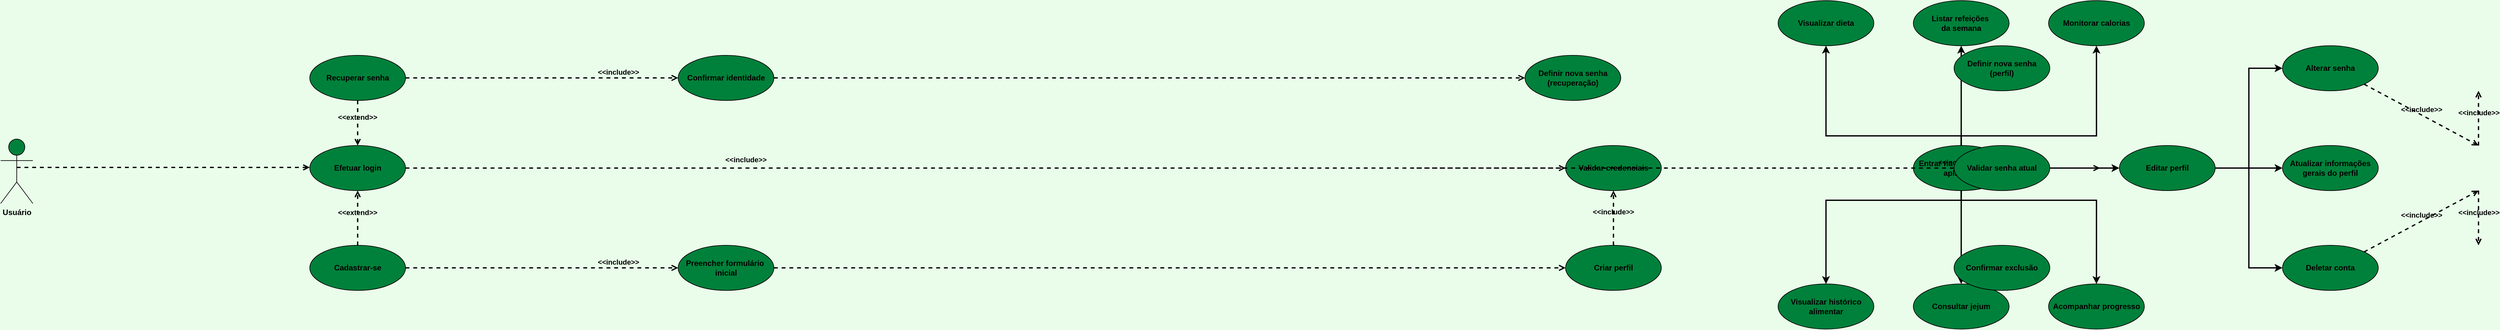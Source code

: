 <mxfile version="27.1.4">
  <diagram name="Página-1" id="VpqWFizLWBl7uZToy6sP">
    <mxGraphModel dx="1042" dy="574" grid="1" gridSize="10" guides="1" tooltips="1" connect="1" arrows="1" fold="1" page="1" pageScale="1" pageWidth="827" pageHeight="1169" background="light-dark(#E9FDEA,#E9FDEA)" math="0" shadow="0">
      <root>
        <mxCell id="0" />
        <mxCell id="1" parent="0" />
        <mxCell id="2SMcXpaMJ3ifrrONPYiS-1" value="&lt;font style=&quot;color: light-dark(rgb(0, 0, 0), rgb(4, 4, 4));&quot;&gt;Usuário&lt;/font&gt;" style="shape=umlActor;verticalLabelPosition=bottom;verticalAlign=top;html=1;outlineConnect=0;strokeColor=light-dark(#000000,#000000);fontColor=light-dark(#000000,#FFFFFF);fontStyle=1;fillColor=light-dark(#00813B,#00813B);" parent="1" vertex="1">
          <mxGeometry x="40" y="600" width="50" height="100" as="geometry" />
        </mxCell>
        <mxCell id="2SMcXpaMJ3ifrrONPYiS-2" value="&lt;span&gt;Efetuar login&lt;/span&gt;" style="ellipse;whiteSpace=wrap;html=1;strokeColor=light-dark(#000000,#000000);fontColor=light-dark(#000000,#FFFFFF);fillColor=light-dark(#00813B,#00813B);fontStyle=1" parent="1" vertex="1">
          <mxGeometry x="520" y="610" width="148.75" height="70" as="geometry" />
        </mxCell>
        <mxCell id="2SMcXpaMJ3ifrrONPYiS-9" value="Cadastrar-se" style="ellipse;whiteSpace=wrap;html=1;strokeColor=light-dark(#000000,#000000);fontColor=light-dark(#000000,#FFFFFF);fontStyle=1;fillColor=light-dark(#00813B,#00813B);" parent="1" vertex="1">
          <mxGeometry x="520" y="765" width="148.75" height="70" as="geometry" />
        </mxCell>
        <mxCell id="2SMcXpaMJ3ifrrONPYiS-14" value="Validar credenciais" style="ellipse;whiteSpace=wrap;html=1;strokeColor=light-dark(#000000,#000000);fontColor=light-dark(#000000,#FFFFFF);fontStyle=1;fillColor=light-dark(#00813B,#00813B);" parent="1" vertex="1">
          <mxGeometry x="2470" y="610" width="148.75" height="70" as="geometry" />
        </mxCell>
        <mxCell id="2SMcXpaMJ3ifrrONPYiS-15" value="&lt;font style=&quot;color: light-dark(rgb(0, 0, 0), rgb(4, 4, 4));&quot;&gt;&amp;lt;&amp;lt;include&amp;gt;&amp;gt;&lt;/font&gt;" style="html=1;verticalAlign=bottom;labelBackgroundColor=none;endArrow=open;endFill=0;dashed=1;rounded=0;exitX=1;exitY=0.5;exitDx=0;exitDy=0;entryX=0;entryY=0.5;entryDx=0;entryDy=0;strokeColor=light-dark(#000000,#000000);fontColor=light-dark(#000000,#FFFFFF);fontStyle=1;strokeWidth=2;" parent="1" source="2SMcXpaMJ3ifrrONPYiS-2" target="2SMcXpaMJ3ifrrONPYiS-14" edge="1">
          <mxGeometry x="-0.414" y="4" width="160" relative="1" as="geometry">
            <mxPoint x="380" y="650" as="sourcePoint" />
            <mxPoint x="480" y="650" as="targetPoint" />
            <mxPoint as="offset" />
          </mxGeometry>
        </mxCell>
        <mxCell id="2SMcXpaMJ3ifrrONPYiS-18" value="Preencher formulário&amp;nbsp;&lt;div&gt;inicial&lt;/div&gt;" style="ellipse;whiteSpace=wrap;html=1;strokeColor=light-dark(#000000,#000000);fontColor=light-dark(#000000,#FFFFFF);fontStyle=1;fillColor=light-dark(#00813B,#00813B);" parent="1" vertex="1">
          <mxGeometry x="1092" y="765" width="148.75" height="70" as="geometry" />
        </mxCell>
        <mxCell id="2SMcXpaMJ3ifrrONPYiS-19" value="&lt;font style=&quot;color: light-dark(rgb(0, 0, 0), rgb(0, 0, 0));&quot;&gt;&amp;lt;&amp;lt;include&amp;gt;&amp;gt;&lt;/font&gt;" style="html=1;verticalAlign=bottom;labelBackgroundColor=none;endArrow=open;endFill=0;dashed=1;rounded=0;exitX=1;exitY=0.5;exitDx=0;exitDy=0;entryX=0;entryY=0.5;entryDx=0;entryDy=0;strokeColor=light-dark(#000000,#000000);fontColor=light-dark(#000000,#FFFFFF);fontStyle=1;strokeWidth=2;" parent="1" source="2SMcXpaMJ3ifrrONPYiS-9" target="2SMcXpaMJ3ifrrONPYiS-18" edge="1">
          <mxGeometry x="0.565" width="160" relative="1" as="geometry">
            <mxPoint x="590" y="860" as="sourcePoint" />
            <mxPoint x="691" y="860" as="targetPoint" />
            <mxPoint x="-1" as="offset" />
          </mxGeometry>
        </mxCell>
        <mxCell id="2SMcXpaMJ3ifrrONPYiS-20" value="Criar perfil" style="ellipse;whiteSpace=wrap;html=1;strokeColor=light-dark(#000000,#000000);fontColor=light-dark(#000000,#FFFFFF);fontStyle=1;fillColor=light-dark(#00813B,#00813B);" parent="1" vertex="1">
          <mxGeometry x="2470" y="765" width="148.75" height="70" as="geometry" />
        </mxCell>
        <mxCell id="2SMcXpaMJ3ifrrONPYiS-21" value="" style="html=1;verticalAlign=bottom;labelBackgroundColor=none;endArrow=open;endFill=0;dashed=1;rounded=0;exitX=1;exitY=0.5;exitDx=0;exitDy=0;entryX=0;entryY=0.5;entryDx=0;entryDy=0;strokeColor=light-dark(#000000,#000000);fontColor=light-dark(#000000,#FFFFFF);fontStyle=1;strokeWidth=2;" parent="1" source="2SMcXpaMJ3ifrrONPYiS-18" target="2SMcXpaMJ3ifrrONPYiS-20" edge="1">
          <mxGeometry x="0.782" width="160" relative="1" as="geometry">
            <mxPoint x="830" y="925" as="sourcePoint" />
            <mxPoint x="830" y="1005" as="targetPoint" />
            <mxPoint as="offset" />
          </mxGeometry>
        </mxCell>
        <mxCell id="2SMcXpaMJ3ifrrONPYiS-23" value="&lt;font style=&quot;color: light-dark(rgb(0, 0, 0), rgb(0, 0, 0));&quot;&gt;&amp;lt;&amp;lt;include&amp;gt;&amp;gt;&lt;/font&gt;" style="html=1;verticalAlign=bottom;labelBackgroundColor=none;endArrow=open;endFill=0;dashed=1;rounded=0;exitX=0.5;exitY=0;exitDx=0;exitDy=0;entryX=0.5;entryY=1;entryDx=0;entryDy=0;strokeColor=light-dark(#000000,#000000);fontColor=light-dark(#000000,#FFFFFF);fontStyle=1;strokeWidth=2;" parent="1" source="2SMcXpaMJ3ifrrONPYiS-20" target="2SMcXpaMJ3ifrrONPYiS-14" edge="1">
          <mxGeometry x="0.007" width="160" relative="1" as="geometry">
            <mxPoint x="1910" y="735" as="sourcePoint" />
            <mxPoint x="2001" y="735" as="targetPoint" />
            <mxPoint as="offset" />
          </mxGeometry>
        </mxCell>
        <mxCell id="2SMcXpaMJ3ifrrONPYiS-24" value="Visualizar dieta" style="ellipse;whiteSpace=wrap;html=1;strokeColor=light-dark(#000000,#000000);fontColor=light-dark(#000000,#FFFFFF);fontStyle=1;fillColor=light-dark(#00813B,#00813B);" parent="1" vertex="1">
          <mxGeometry x="2800" y="385" width="148.75" height="70" as="geometry" />
        </mxCell>
        <mxCell id="2SMcXpaMJ3ifrrONPYiS-26" value="Monitorar calorias" style="ellipse;whiteSpace=wrap;html=1;strokeColor=light-dark(#000000,#000000);fontColor=light-dark(#000000,#FFFFFF);fontStyle=1;fillColor=light-dark(#00813B,#00813B);" parent="1" vertex="1">
          <mxGeometry x="3220" y="385" width="148.75" height="70" as="geometry" />
        </mxCell>
        <mxCell id="2SMcXpaMJ3ifrrONPYiS-28" value="Acompanhar progresso" style="ellipse;whiteSpace=wrap;html=1;strokeColor=light-dark(#000000,#000000);fontColor=light-dark(#000000,#FFFFFF);fontStyle=1;fillColor=light-dark(#00813B,#00813B);" parent="1" vertex="1">
          <mxGeometry x="3220" y="825" width="148.75" height="70" as="geometry" />
        </mxCell>
        <mxCell id="2SMcXpaMJ3ifrrONPYiS-30" value="Visualizar histórico alimentar" style="ellipse;whiteSpace=wrap;html=1;strokeColor=light-dark(#000000,#000000);fontColor=light-dark(#000000,#FFFFFF);fontStyle=1;fillColor=light-dark(#00813B,#00813B);" parent="1" vertex="1">
          <mxGeometry x="2800" y="825" width="148.75" height="70" as="geometry" />
        </mxCell>
        <mxCell id="2SMcXpaMJ3ifrrONPYiS-32" value="Listar refeições&amp;nbsp;&lt;div&gt;da semana&lt;/div&gt;" style="ellipse;whiteSpace=wrap;html=1;strokeColor=light-dark(#000000,#000000);fontColor=light-dark(#000000,#FFFFFF);fontStyle=1;fillColor=light-dark(#00813B,#00813B);" parent="1" vertex="1">
          <mxGeometry x="3010" y="385" width="148.75" height="70" as="geometry" />
        </mxCell>
        <mxCell id="2SMcXpaMJ3ifrrONPYiS-34" value="Consultar jejum" style="ellipse;whiteSpace=wrap;html=1;strokeColor=light-dark(#000000,#000000);fontColor=light-dark(#000000,#FFFFFF);fontStyle=1;fillColor=light-dark(#00813B,#00813B);" parent="1" vertex="1">
          <mxGeometry x="3010" y="825" width="148.75" height="70" as="geometry" />
        </mxCell>
        <mxCell id="5LTry7u2sFWVebNsQszs-2" style="edgeStyle=orthogonalEdgeStyle;rounded=0;orthogonalLoop=1;jettySize=auto;html=1;entryX=0;entryY=0.5;entryDx=0;entryDy=0;strokeWidth=2;strokeColor=light-dark(#000000,#000000);" parent="1" source="2SMcXpaMJ3ifrrONPYiS-38" target="2SMcXpaMJ3ifrrONPYiS-51" edge="1">
          <mxGeometry relative="1" as="geometry" />
        </mxCell>
        <mxCell id="5LTry7u2sFWVebNsQszs-3" style="edgeStyle=orthogonalEdgeStyle;rounded=0;orthogonalLoop=1;jettySize=auto;html=1;entryX=0.5;entryY=1;entryDx=0;entryDy=0;strokeColor=light-dark(#000000,#000000);strokeWidth=2;" parent="1" source="2SMcXpaMJ3ifrrONPYiS-38" target="2SMcXpaMJ3ifrrONPYiS-24" edge="1">
          <mxGeometry relative="1" as="geometry">
            <Array as="points">
              <mxPoint x="3084" y="595" />
              <mxPoint x="2874" y="595" />
            </Array>
          </mxGeometry>
        </mxCell>
        <mxCell id="5LTry7u2sFWVebNsQszs-4" style="edgeStyle=orthogonalEdgeStyle;rounded=0;orthogonalLoop=1;jettySize=auto;html=1;entryX=0.5;entryY=1;entryDx=0;entryDy=0;strokeWidth=2;strokeColor=light-dark(#000000,#000000);" parent="1" source="2SMcXpaMJ3ifrrONPYiS-38" target="2SMcXpaMJ3ifrrONPYiS-32" edge="1">
          <mxGeometry relative="1" as="geometry" />
        </mxCell>
        <mxCell id="5LTry7u2sFWVebNsQszs-5" style="edgeStyle=orthogonalEdgeStyle;rounded=0;orthogonalLoop=1;jettySize=auto;html=1;entryX=0.5;entryY=1;entryDx=0;entryDy=0;strokeWidth=2;strokeColor=light-dark(#000000,#000000);" parent="1" source="2SMcXpaMJ3ifrrONPYiS-38" target="2SMcXpaMJ3ifrrONPYiS-26" edge="1">
          <mxGeometry relative="1" as="geometry">
            <Array as="points">
              <mxPoint x="3084" y="595" />
              <mxPoint x="3294" y="595" />
            </Array>
          </mxGeometry>
        </mxCell>
        <mxCell id="5LTry7u2sFWVebNsQszs-6" style="edgeStyle=orthogonalEdgeStyle;rounded=0;orthogonalLoop=1;jettySize=auto;html=1;entryX=0.5;entryY=0;entryDx=0;entryDy=0;strokeWidth=2;strokeColor=light-dark(#000000,#000000);" parent="1" source="2SMcXpaMJ3ifrrONPYiS-38" target="2SMcXpaMJ3ifrrONPYiS-30" edge="1">
          <mxGeometry relative="1" as="geometry">
            <Array as="points">
              <mxPoint x="3084" y="695" />
              <mxPoint x="2874" y="695" />
            </Array>
          </mxGeometry>
        </mxCell>
        <mxCell id="5LTry7u2sFWVebNsQszs-7" style="edgeStyle=orthogonalEdgeStyle;rounded=0;orthogonalLoop=1;jettySize=auto;html=1;entryX=0.5;entryY=0;entryDx=0;entryDy=0;strokeColor=light-dark(#000000,#000000);strokeWidth=2;" parent="1" source="2SMcXpaMJ3ifrrONPYiS-38" target="2SMcXpaMJ3ifrrONPYiS-34" edge="1">
          <mxGeometry relative="1" as="geometry" />
        </mxCell>
        <mxCell id="5LTry7u2sFWVebNsQszs-8" style="edgeStyle=orthogonalEdgeStyle;rounded=0;orthogonalLoop=1;jettySize=auto;html=1;entryX=0.5;entryY=0;entryDx=0;entryDy=0;strokeColor=light-dark(#000000,#000000);strokeWidth=2;" parent="1" source="2SMcXpaMJ3ifrrONPYiS-38" target="2SMcXpaMJ3ifrrONPYiS-28" edge="1">
          <mxGeometry relative="1" as="geometry">
            <Array as="points">
              <mxPoint x="3084" y="695" />
              <mxPoint x="3294" y="695" />
            </Array>
          </mxGeometry>
        </mxCell>
        <mxCell id="2SMcXpaMJ3ifrrONPYiS-38" value="Entrar na tela inicial do aplicativo" style="ellipse;whiteSpace=wrap;html=1;strokeColor=light-dark(#000000,#000000);fontColor=light-dark(#000000,#FFFFFF);fontStyle=1;gradientColor=none;fillColor=light-dark(#00813B,#00813B);" parent="1" vertex="1">
          <mxGeometry x="3010" y="610" width="148.75" height="70" as="geometry" />
        </mxCell>
        <mxCell id="2SMcXpaMJ3ifrrONPYiS-39" value="&lt;font style=&quot;color: light-dark(rgb(0, 0, 0), rgb(0, 0, 0));&quot;&gt;&amp;lt;&amp;lt;include&amp;gt;&amp;gt;&lt;/font&gt;" style="html=1;verticalAlign=bottom;labelBackgroundColor=none;endArrow=open;endFill=0;dashed=1;rounded=0;entryX=0;entryY=0.5;entryDx=0;entryDy=0;exitX=1;exitY=0.5;exitDx=0;exitDy=0;strokeColor=light-dark(#000000,#000000);fontColor=light-dark(#000000,#FFFFFF);fontStyle=1;strokeWidth=2;" parent="1" edge="1">
          <mxGeometry x="0.585" width="160" relative="1" as="geometry">
            <mxPoint x="2238.75" y="645" as="sourcePoint" />
            <mxPoint x="3300.0" y="645" as="targetPoint" />
            <mxPoint as="offset" />
          </mxGeometry>
        </mxCell>
        <mxCell id="5LTry7u2sFWVebNsQszs-11" style="edgeStyle=orthogonalEdgeStyle;rounded=0;orthogonalLoop=1;jettySize=auto;html=1;entryX=0;entryY=0.5;entryDx=0;entryDy=0;strokeWidth=2;strokeColor=light-dark(#000000,#000000);" parent="1" source="2SMcXpaMJ3ifrrONPYiS-51" target="2SMcXpaMJ3ifrrONPYiS-55" edge="1">
          <mxGeometry relative="1" as="geometry" />
        </mxCell>
        <mxCell id="5LTry7u2sFWVebNsQszs-12" style="edgeStyle=orthogonalEdgeStyle;rounded=0;orthogonalLoop=1;jettySize=auto;html=1;entryX=0;entryY=0.5;entryDx=0;entryDy=0;strokeColor=light-dark(#000000,#000000);strokeWidth=2;" parent="1" source="2SMcXpaMJ3ifrrONPYiS-51" target="2SMcXpaMJ3ifrrONPYiS-56" edge="1">
          <mxGeometry relative="1" as="geometry" />
        </mxCell>
        <mxCell id="5LTry7u2sFWVebNsQszs-13" style="edgeStyle=orthogonalEdgeStyle;rounded=0;orthogonalLoop=1;jettySize=auto;html=1;entryX=0;entryY=0.5;entryDx=0;entryDy=0;strokeColor=light-dark(#000000,#000000);strokeWidth=2;" parent="1" source="2SMcXpaMJ3ifrrONPYiS-51" target="2SMcXpaMJ3ifrrONPYiS-53" edge="1">
          <mxGeometry relative="1" as="geometry" />
        </mxCell>
        <mxCell id="2SMcXpaMJ3ifrrONPYiS-51" value="Editar perfil" style="ellipse;whiteSpace=wrap;html=1;strokeColor=light-dark(#000000,#000000);fontColor=light-dark(#000000,#FFFFFF);fontStyle=1;fillColor=light-dark(#00813B,#00813B);" parent="1" vertex="1">
          <mxGeometry x="3330" y="610" width="148.75" height="70" as="geometry" />
        </mxCell>
        <mxCell id="2SMcXpaMJ3ifrrONPYiS-53" value="Atualizar informações gerais do perfil" style="ellipse;whiteSpace=wrap;html=1;strokeColor=light-dark(#000000,#000000);fontColor=light-dark(#000000,#FFFFFF);fontStyle=1;fillColor=light-dark(#00813B,#00813B);" parent="1" vertex="1">
          <mxGeometry x="3583.25" y="610" width="148.75" height="70" as="geometry" />
        </mxCell>
        <mxCell id="2SMcXpaMJ3ifrrONPYiS-55" value="Alterar senha" style="ellipse;whiteSpace=wrap;html=1;strokeColor=light-dark(#000000,#000000);fontColor=light-dark(#000000,#FFFFFF);fontStyle=1;fillColor=light-dark(#00813B,#00813B);" parent="1" vertex="1">
          <mxGeometry x="3583.25" y="455" width="148.75" height="70" as="geometry" />
        </mxCell>
        <mxCell id="2SMcXpaMJ3ifrrONPYiS-56" value="Deletar conta" style="ellipse;whiteSpace=wrap;html=1;strokeColor=light-dark(#000000,#000000);fontColor=light-dark(#000000,#FFFFFF);fontStyle=1;fillColor=light-dark(#00813B,#00813B);" parent="1" vertex="1">
          <mxGeometry x="3583.25" y="765" width="148.75" height="70" as="geometry" />
        </mxCell>
        <mxCell id="2SMcXpaMJ3ifrrONPYiS-59" value="Validar senha atual" style="ellipse;whiteSpace=wrap;html=1;strokeColor=light-dark(#000000,#000000);fontColor=light-dark(#000000,#FFFFFF);fontStyle=1;fillColor=light-dark(#00813B,#00813B);" parent="1" vertex="1">
          <mxGeometry x="3073.25" y="610" width="148.75" height="70" as="geometry" />
        </mxCell>
        <mxCell id="2SMcXpaMJ3ifrrONPYiS-63" value="Confirmar exclusão" style="ellipse;whiteSpace=wrap;html=1;strokeColor=light-dark(#000000,#000000);fontColor=light-dark(#000000,#FFFFFF);fontStyle=1;fillColor=light-dark(#00813B,#00813B);" parent="1" vertex="1">
          <mxGeometry x="3073.25" y="765" width="148.75" height="70" as="geometry" />
        </mxCell>
        <mxCell id="2SMcXpaMJ3ifrrONPYiS-64" value="&lt;font style=&quot;color: light-dark(rgb(0, 0, 0), rgb(0, 0, 0));&quot;&gt;&amp;lt;&amp;lt;include&amp;gt;&amp;gt;&lt;/font&gt;" style="html=1;verticalAlign=bottom;labelBackgroundColor=none;endArrow=open;endFill=0;dashed=1;rounded=0;entryX=0.5;entryY=0;entryDx=0;entryDy=0;exitX=0.5;exitY=1;exitDx=0;exitDy=0;strokeColor=light-dark(#000000,#000000);fontColor=light-dark(#000000,#FFFFFF);fontStyle=1;strokeWidth=2;" parent="1" edge="1">
          <mxGeometry x="0.005" width="160" relative="1" as="geometry">
            <mxPoint x="3887.625" y="680.0" as="sourcePoint" />
            <mxPoint x="3887.625" y="765.0" as="targetPoint" />
            <mxPoint as="offset" />
          </mxGeometry>
        </mxCell>
        <mxCell id="2SMcXpaMJ3ifrrONPYiS-65" value="Definir nova senha (perfil)" style="ellipse;whiteSpace=wrap;html=1;strokeColor=light-dark(#000000,#000000);fontColor=light-dark(#000000,#FFFFFF);fontStyle=1;fillColor=light-dark(#00813B,#00813B);" parent="1" vertex="1">
          <mxGeometry x="3073.25" y="455" width="148.75" height="70" as="geometry" />
        </mxCell>
        <mxCell id="2SMcXpaMJ3ifrrONPYiS-66" value="&lt;font style=&quot;color: light-dark(rgb(0, 0, 0), rgb(0, 0, 0));&quot;&gt;&amp;lt;&amp;lt;include&amp;gt;&amp;gt;&lt;/font&gt;" style="html=1;verticalAlign=bottom;labelBackgroundColor=none;endArrow=open;endFill=0;dashed=1;rounded=0;entryX=0.5;entryY=1;entryDx=0;entryDy=0;exitX=0.5;exitY=0;exitDx=0;exitDy=0;strokeColor=light-dark(#000000,#000000);fontColor=light-dark(#000000,#FFFFFF);fontStyle=1;strokeWidth=2;" parent="1" edge="1">
          <mxGeometry x="0.005" width="160" relative="1" as="geometry">
            <mxPoint x="3887.625" y="610" as="sourcePoint" />
            <mxPoint x="3887.625" y="525" as="targetPoint" />
            <mxPoint as="offset" />
          </mxGeometry>
        </mxCell>
        <mxCell id="2SMcXpaMJ3ifrrONPYiS-67" value="&lt;font style=&quot;color: light-dark(rgb(0, 0, 0), rgb(0, 0, 0));&quot;&gt;&amp;lt;&amp;lt;include&amp;gt;&amp;gt;&lt;/font&gt;" style="html=1;verticalAlign=bottom;labelBackgroundColor=none;endArrow=open;endFill=0;dashed=1;rounded=0;exitX=1;exitY=1;exitDx=0;exitDy=0;strokeColor=light-dark(#000000,#000000);fontColor=light-dark(#000000,#FFFFFF);fontStyle=1;strokeWidth=2;entryX=0.5;entryY=0;entryDx=0;entryDy=0;" parent="1" source="2SMcXpaMJ3ifrrONPYiS-55" edge="1">
          <mxGeometry x="0.005" width="160" relative="1" as="geometry">
            <mxPoint x="3790" y="660" as="sourcePoint" />
            <mxPoint x="3887.625" y="610" as="targetPoint" />
            <mxPoint as="offset" />
          </mxGeometry>
        </mxCell>
        <mxCell id="2SMcXpaMJ3ifrrONPYiS-69" value="&lt;span&gt;&lt;font face=&quot;Helvetica&quot;&gt;Recuperar senha&lt;/font&gt;&lt;/span&gt;" style="ellipse;whiteSpace=wrap;html=1;strokeColor=light-dark(#000000,#000000);fontColor=light-dark(#000000,#FFFFFF);fillColor=light-dark(#00813B,#00813B);fillStyle=solid;fontStyle=1" parent="1" vertex="1">
          <mxGeometry x="520" y="470" width="148.75" height="70" as="geometry" />
        </mxCell>
        <mxCell id="2SMcXpaMJ3ifrrONPYiS-71" value="&lt;font style=&quot;color: light-dark(rgb(0, 0, 0), rgb(4, 4, 4));&quot;&gt;&amp;lt;&amp;lt;extend&amp;gt;&amp;gt;&lt;/font&gt;" style="html=1;verticalAlign=bottom;labelBackgroundColor=none;endArrow=open;endFill=0;dashed=1;rounded=0;entryX=0.5;entryY=0;entryDx=0;entryDy=0;strokeColor=light-dark(#000000,#000000);fontColor=light-dark(#000000,#FFFFFF);fontStyle=1;strokeWidth=2;exitX=0.5;exitY=1;exitDx=0;exitDy=0;" parent="1" source="2SMcXpaMJ3ifrrONPYiS-69" target="2SMcXpaMJ3ifrrONPYiS-2" edge="1">
          <mxGeometry x="-0.003" width="160" relative="1" as="geometry">
            <mxPoint x="660" y="580" as="sourcePoint" />
            <mxPoint x="590" y="620" as="targetPoint" />
            <mxPoint as="offset" />
          </mxGeometry>
        </mxCell>
        <mxCell id="2SMcXpaMJ3ifrrONPYiS-73" value="Confirmar identidade" style="ellipse;whiteSpace=wrap;html=1;strokeColor=light-dark(#000000,#000000);fontColor=light-dark(#000000,#FFFFFF);fontStyle=1;fillColor=light-dark(#00813B,#00813B);" parent="1" vertex="1">
          <mxGeometry x="1092" y="470" width="148.75" height="70" as="geometry" />
        </mxCell>
        <mxCell id="2SMcXpaMJ3ifrrONPYiS-74" value="&lt;font style=&quot;color: light-dark(rgb(0, 0, 0), rgb(4, 4, 4));&quot;&gt;&amp;lt;&amp;lt;include&amp;gt;&amp;gt;&lt;/font&gt;" style="html=1;verticalAlign=bottom;labelBackgroundColor=none;endArrow=open;endFill=0;dashed=1;rounded=0;exitX=1;exitY=0.5;exitDx=0;exitDy=0;entryX=0;entryY=0.5;entryDx=0;entryDy=0;fontColor=light-dark(#000000,#FFFFFF);fillColor=#f5f5f5;strokeColor=light-dark(#000000,#000000);fontStyle=1;strokeWidth=2;" parent="1" source="2SMcXpaMJ3ifrrONPYiS-69" target="2SMcXpaMJ3ifrrONPYiS-73" edge="1">
          <mxGeometry x="0.565" width="160" relative="1" as="geometry">
            <mxPoint x="690" y="504.44" as="sourcePoint" />
            <mxPoint x="1041" y="504.44" as="targetPoint" />
            <mxPoint x="-1" as="offset" />
          </mxGeometry>
        </mxCell>
        <mxCell id="2SMcXpaMJ3ifrrONPYiS-75" value="Definir nova senha (recuperação)" style="ellipse;whiteSpace=wrap;html=1;strokeColor=light-dark(#000000,#000000);fontColor=light-dark(#000000,#FFFFFF);fontStyle=1;fillColor=light-dark(#00813B,#00813B);" parent="1" vertex="1">
          <mxGeometry x="2407" y="470" width="148.75" height="70" as="geometry" />
        </mxCell>
        <mxCell id="2SMcXpaMJ3ifrrONPYiS-76" value="" style="html=1;verticalAlign=bottom;labelBackgroundColor=none;endArrow=open;endFill=0;dashed=1;rounded=0;exitX=1;exitY=0.5;exitDx=0;exitDy=0;entryX=0;entryY=0.5;entryDx=0;entryDy=0;strokeColor=light-dark(#000000,#000000);fontColor=light-dark(#000000,#FFFFFF);fontStyle=1;strokeWidth=2;" parent="1" source="2SMcXpaMJ3ifrrONPYiS-73" target="2SMcXpaMJ3ifrrONPYiS-75" edge="1">
          <mxGeometry x="0.781" width="160" relative="1" as="geometry">
            <mxPoint x="1090" y="535" as="sourcePoint" />
            <mxPoint x="1191" y="535" as="targetPoint" />
            <mxPoint as="offset" />
          </mxGeometry>
        </mxCell>
        <mxCell id="2SMcXpaMJ3ifrrONPYiS-82" value="&lt;font style=&quot;color: light-dark(rgb(0, 0, 0), rgb(4, 4, 4));&quot;&gt;&amp;lt;&amp;lt;extend&amp;gt;&amp;gt;&lt;/font&gt;" style="html=1;verticalAlign=bottom;labelBackgroundColor=none;endArrow=open;endFill=0;dashed=1;rounded=0;strokeColor=light-dark(#000000,#000000);fontColor=light-dark(#000000,#FFFFFF);fontStyle=1;entryX=0.5;entryY=1;entryDx=0;entryDy=0;strokeWidth=2;exitX=0.5;exitY=0;exitDx=0;exitDy=0;" parent="1" source="2SMcXpaMJ3ifrrONPYiS-9" target="2SMcXpaMJ3ifrrONPYiS-2" edge="1">
          <mxGeometry x="-0.003" width="160" relative="1" as="geometry">
            <mxPoint x="680" y="740" as="sourcePoint" />
            <mxPoint x="690" y="730" as="targetPoint" />
            <mxPoint as="offset" />
          </mxGeometry>
        </mxCell>
        <mxCell id="5LTry7u2sFWVebNsQszs-14" value="&lt;font style=&quot;color: light-dark(rgb(0, 0, 0), rgb(0, 0, 0));&quot;&gt;&amp;lt;&amp;lt;include&amp;gt;&amp;gt;&lt;/font&gt;" style="html=1;verticalAlign=bottom;labelBackgroundColor=none;endArrow=open;endFill=0;dashed=1;rounded=0;exitX=1;exitY=0;exitDx=0;exitDy=0;strokeColor=light-dark(#000000,#000000);fontColor=light-dark(#000000,#FFFFFF);fontStyle=1;strokeWidth=2;entryX=0.5;entryY=1;entryDx=0;entryDy=0;" parent="1" source="2SMcXpaMJ3ifrrONPYiS-56" edge="1">
          <mxGeometry x="0.005" width="160" relative="1" as="geometry">
            <mxPoint x="3780" y="775" as="sourcePoint" />
            <mxPoint x="3887.625" y="680.0" as="targetPoint" />
            <mxPoint as="offset" />
          </mxGeometry>
        </mxCell>
        <mxCell id="SrDbohH_9_1pmWmJlch3-1" value="" style="html=1;verticalAlign=bottom;labelBackgroundColor=none;endArrow=open;endFill=0;dashed=1;rounded=0;exitX=0.5;exitY=0.5;exitDx=0;exitDy=0;entryX=0;entryY=0.5;entryDx=0;entryDy=0;strokeColor=light-dark(#000000,#000000);fontColor=light-dark(#000000,#FFFFFF);fontStyle=1;strokeWidth=2;exitPerimeter=0;" parent="1" edge="1">
          <mxGeometry x="0.667" y="4" width="160" relative="1" as="geometry">
            <mxPoint x="65" y="644" as="sourcePoint" />
            <mxPoint x="520" y="644" as="targetPoint" />
            <mxPoint as="offset" />
          </mxGeometry>
        </mxCell>
      </root>
    </mxGraphModel>
  </diagram>
</mxfile>
